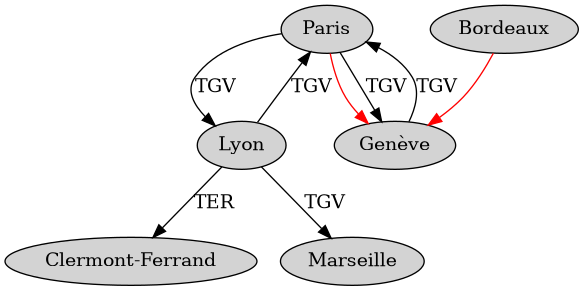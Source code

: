 @startuml
digraph graph1 {

  node [style=filled];
  Paris -> Lyon [label="TGV"];

  Bordeaux -> "Genève" [color=red];
  Paris -> Genève [color=red];

  Paris -> Genève [label="TGV"];
  Lyon -> "Clermont-Ferrand" [label="TER"];
  Lyon -> Marseille [label="TGV"];
  Lyon -> Paris [label="TGV"];
  Genève -> Paris [label="TGV"];

}
@enduml
